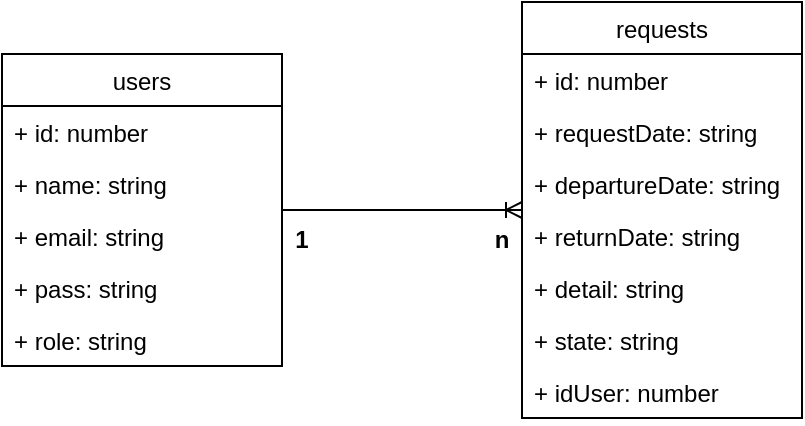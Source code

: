 <mxfile version="16.5.2" type="device"><diagram id="c4CiDA09-zTtN0GMOLo2" name="Page-1"><mxGraphModel dx="1422" dy="762" grid="1" gridSize="10" guides="1" tooltips="1" connect="1" arrows="1" fold="1" page="1" pageScale="1" pageWidth="827" pageHeight="1169" math="0" shadow="0"><root><mxCell id="0"/><mxCell id="1" parent="0"/><mxCell id="R0ZwowfZ9bR9DUPdaJuA-4" value="users" style="swimlane;fontStyle=0;childLayout=stackLayout;horizontal=1;startSize=26;fillColor=none;horizontalStack=0;resizeParent=1;resizeParentMax=0;resizeLast=0;collapsible=1;marginBottom=0;" vertex="1" parent="1"><mxGeometry x="140" y="71" width="140" height="156" as="geometry"/></mxCell><mxCell id="R0ZwowfZ9bR9DUPdaJuA-5" value="+ id: number" style="text;strokeColor=none;fillColor=none;align=left;verticalAlign=top;spacingLeft=4;spacingRight=4;overflow=hidden;rotatable=0;points=[[0,0.5],[1,0.5]];portConstraint=eastwest;" vertex="1" parent="R0ZwowfZ9bR9DUPdaJuA-4"><mxGeometry y="26" width="140" height="26" as="geometry"/></mxCell><mxCell id="R0ZwowfZ9bR9DUPdaJuA-6" value="+ name: string" style="text;strokeColor=none;fillColor=none;align=left;verticalAlign=top;spacingLeft=4;spacingRight=4;overflow=hidden;rotatable=0;points=[[0,0.5],[1,0.5]];portConstraint=eastwest;" vertex="1" parent="R0ZwowfZ9bR9DUPdaJuA-4"><mxGeometry y="52" width="140" height="26" as="geometry"/></mxCell><mxCell id="R0ZwowfZ9bR9DUPdaJuA-7" value="+ email: string" style="text;strokeColor=none;fillColor=none;align=left;verticalAlign=top;spacingLeft=4;spacingRight=4;overflow=hidden;rotatable=0;points=[[0,0.5],[1,0.5]];portConstraint=eastwest;" vertex="1" parent="R0ZwowfZ9bR9DUPdaJuA-4"><mxGeometry y="78" width="140" height="26" as="geometry"/></mxCell><mxCell id="R0ZwowfZ9bR9DUPdaJuA-14" value="+ pass: string" style="text;strokeColor=none;fillColor=none;align=left;verticalAlign=top;spacingLeft=4;spacingRight=4;overflow=hidden;rotatable=0;points=[[0,0.5],[1,0.5]];portConstraint=eastwest;" vertex="1" parent="R0ZwowfZ9bR9DUPdaJuA-4"><mxGeometry y="104" width="140" height="26" as="geometry"/></mxCell><mxCell id="R0ZwowfZ9bR9DUPdaJuA-15" value="+ role: string" style="text;strokeColor=none;fillColor=none;align=left;verticalAlign=top;spacingLeft=4;spacingRight=4;overflow=hidden;rotatable=0;points=[[0,0.5],[1,0.5]];portConstraint=eastwest;" vertex="1" parent="R0ZwowfZ9bR9DUPdaJuA-4"><mxGeometry y="130" width="140" height="26" as="geometry"/></mxCell><mxCell id="R0ZwowfZ9bR9DUPdaJuA-8" value="requests" style="swimlane;fontStyle=0;childLayout=stackLayout;horizontal=1;startSize=26;fillColor=none;horizontalStack=0;resizeParent=1;resizeParentMax=0;resizeLast=0;collapsible=1;marginBottom=0;" vertex="1" parent="1"><mxGeometry x="400" y="45" width="140" height="208" as="geometry"/></mxCell><mxCell id="R0ZwowfZ9bR9DUPdaJuA-9" value="+ id: number" style="text;strokeColor=none;fillColor=none;align=left;verticalAlign=top;spacingLeft=4;spacingRight=4;overflow=hidden;rotatable=0;points=[[0,0.5],[1,0.5]];portConstraint=eastwest;" vertex="1" parent="R0ZwowfZ9bR9DUPdaJuA-8"><mxGeometry y="26" width="140" height="26" as="geometry"/></mxCell><mxCell id="R0ZwowfZ9bR9DUPdaJuA-10" value="+ requestDate: string" style="text;strokeColor=none;fillColor=none;align=left;verticalAlign=top;spacingLeft=4;spacingRight=4;overflow=hidden;rotatable=0;points=[[0,0.5],[1,0.5]];portConstraint=eastwest;" vertex="1" parent="R0ZwowfZ9bR9DUPdaJuA-8"><mxGeometry y="52" width="140" height="26" as="geometry"/></mxCell><mxCell id="R0ZwowfZ9bR9DUPdaJuA-11" value="+ departureDate: string" style="text;strokeColor=none;fillColor=none;align=left;verticalAlign=top;spacingLeft=4;spacingRight=4;overflow=hidden;rotatable=0;points=[[0,0.5],[1,0.5]];portConstraint=eastwest;" vertex="1" parent="R0ZwowfZ9bR9DUPdaJuA-8"><mxGeometry y="78" width="140" height="26" as="geometry"/></mxCell><mxCell id="R0ZwowfZ9bR9DUPdaJuA-16" value="+ returnDate: string" style="text;strokeColor=none;fillColor=none;align=left;verticalAlign=top;spacingLeft=4;spacingRight=4;overflow=hidden;rotatable=0;points=[[0,0.5],[1,0.5]];portConstraint=eastwest;" vertex="1" parent="R0ZwowfZ9bR9DUPdaJuA-8"><mxGeometry y="104" width="140" height="26" as="geometry"/></mxCell><mxCell id="R0ZwowfZ9bR9DUPdaJuA-17" value="+ detail: string" style="text;strokeColor=none;fillColor=none;align=left;verticalAlign=top;spacingLeft=4;spacingRight=4;overflow=hidden;rotatable=0;points=[[0,0.5],[1,0.5]];portConstraint=eastwest;" vertex="1" parent="R0ZwowfZ9bR9DUPdaJuA-8"><mxGeometry y="130" width="140" height="26" as="geometry"/></mxCell><mxCell id="R0ZwowfZ9bR9DUPdaJuA-18" value="+ state: string" style="text;strokeColor=none;fillColor=none;align=left;verticalAlign=top;spacingLeft=4;spacingRight=4;overflow=hidden;rotatable=0;points=[[0,0.5],[1,0.5]];portConstraint=eastwest;" vertex="1" parent="R0ZwowfZ9bR9DUPdaJuA-8"><mxGeometry y="156" width="140" height="26" as="geometry"/></mxCell><mxCell id="R0ZwowfZ9bR9DUPdaJuA-19" value="+ idUser: number" style="text;strokeColor=none;fillColor=none;align=left;verticalAlign=top;spacingLeft=4;spacingRight=4;overflow=hidden;rotatable=0;points=[[0,0.5],[1,0.5]];portConstraint=eastwest;" vertex="1" parent="R0ZwowfZ9bR9DUPdaJuA-8"><mxGeometry y="182" width="140" height="26" as="geometry"/></mxCell><mxCell id="R0ZwowfZ9bR9DUPdaJuA-20" style="edgeStyle=orthogonalEdgeStyle;rounded=0;orthogonalLoop=1;jettySize=auto;html=1;endArrow=ERoneToMany;endFill=0;" edge="1" parent="1" source="R0ZwowfZ9bR9DUPdaJuA-4" target="R0ZwowfZ9bR9DUPdaJuA-8"><mxGeometry relative="1" as="geometry"><mxPoint x="340" y="110" as="targetPoint"/><Array as="points"><mxPoint x="310" y="149"/><mxPoint x="310" y="149"/></Array></mxGeometry></mxCell><mxCell id="R0ZwowfZ9bR9DUPdaJuA-21" value="n" style="text;align=center;fontStyle=1;verticalAlign=middle;spacingLeft=3;spacingRight=3;strokeColor=none;rotatable=0;points=[[0,0.5],[1,0.5]];portConstraint=eastwest;" vertex="1" parent="1"><mxGeometry x="380" y="150" width="20" height="26" as="geometry"/></mxCell><mxCell id="R0ZwowfZ9bR9DUPdaJuA-22" value="1" style="text;align=center;fontStyle=1;verticalAlign=middle;spacingLeft=3;spacingRight=3;strokeColor=none;rotatable=0;points=[[0,0.5],[1,0.5]];portConstraint=eastwest;" vertex="1" parent="1"><mxGeometry x="280" y="150" width="20" height="26" as="geometry"/></mxCell></root></mxGraphModel></diagram></mxfile>
